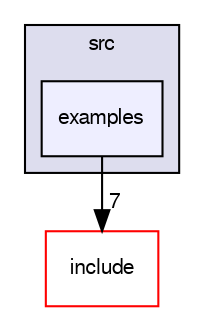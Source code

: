 digraph "/home/pfefferz/dlt-daemon/src/examples" {
  compound=true
  node [ fontsize="10", fontname="FreeSans"];
  edge [ labelfontsize="10", labelfontname="FreeSans"];
  subgraph clusterdir_68267d1309a1af8e8297ef4c3efbcdba {
    graph [ bgcolor="#ddddee", pencolor="black", label="src" fontname="FreeSans", fontsize="10", URL="dir_68267d1309a1af8e8297ef4c3efbcdba.html"]
  dir_e931c1a3f0014e624d0645a271726ad2 [shape=box, label="examples", style="filled", fillcolor="#eeeeff", pencolor="black", URL="dir_e931c1a3f0014e624d0645a271726ad2.html"];
  }
  dir_d44c64559bbebec7f509842c48db8b23 [shape=box label="include" fillcolor="white" style="filled" color="red" URL="dir_d44c64559bbebec7f509842c48db8b23.html"];
  dir_e931c1a3f0014e624d0645a271726ad2->dir_d44c64559bbebec7f509842c48db8b23 [headlabel="7", labeldistance=1.5 headhref="dir_000013_000001.html"];
}
